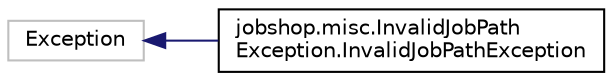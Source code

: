 digraph "Graphical Class Hierarchy"
{
  edge [fontname="Helvetica",fontsize="10",labelfontname="Helvetica",labelfontsize="10"];
  node [fontname="Helvetica",fontsize="10",shape=record];
  rankdir="LR";
  Node1 [label="Exception",height=0.2,width=0.4,color="grey75", fillcolor="white", style="filled"];
  Node1 -> Node2 [dir="back",color="midnightblue",fontsize="10",style="solid",fontname="Helvetica"];
  Node2 [label="jobshop.misc.InvalidJobPath\lException.InvalidJobPathException",height=0.2,width=0.4,color="black", fillcolor="white", style="filled",URL="$classjobshop_1_1misc_1_1_invalid_job_path_exception_1_1_invalid_job_path_exception.html"];
}
